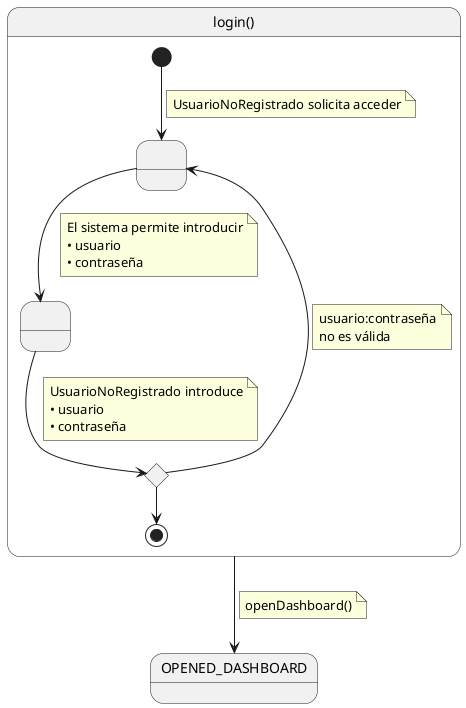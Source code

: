 @startuml

state login as "login()" {

    state " " as RequiringCredentials
    state " " as ProvidingCredentials
    state c <<choice>>

    [*] --> RequiringCredentials 
    note on link
    UsuarioNoRegistrado solicita acceder
    end note    
    
    RequiringCredentials --> ProvidingCredentials
    note on link
    El sistema permite introducir
    • usuario
    • contraseña
    end note
    
    ProvidingCredentials --> c
    note on link
    UsuarioNoRegistrado introduce
    • usuario
    • contraseña
    end note
    
    c --> RequiringCredentials
    note on link
    usuario:contraseña
    no es válida
    end note

    c --> [*]
}

login --> OPENED_DASHBOARD
note on link
openDashboard()
end note

@enduml